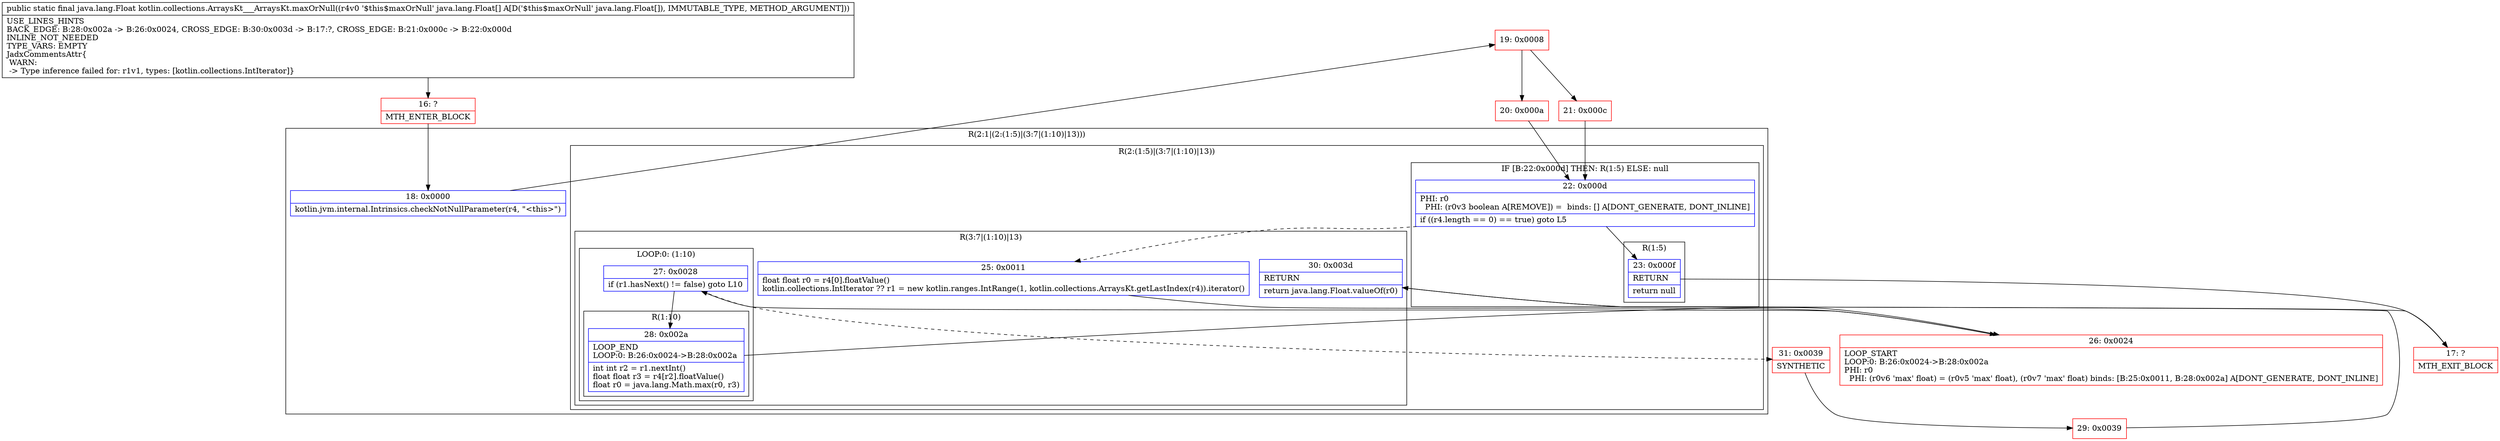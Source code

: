 digraph "CFG forkotlin.collections.ArraysKt___ArraysKt.maxOrNull([Ljava\/lang\/Float;)Ljava\/lang\/Float;" {
subgraph cluster_Region_1053573301 {
label = "R(2:1|(2:(1:5)|(3:7|(1:10)|13)))";
node [shape=record,color=blue];
Node_18 [shape=record,label="{18\:\ 0x0000|kotlin.jvm.internal.Intrinsics.checkNotNullParameter(r4, \"\<this\>\")\l}"];
subgraph cluster_Region_1220040347 {
label = "R(2:(1:5)|(3:7|(1:10)|13))";
node [shape=record,color=blue];
subgraph cluster_IfRegion_1278142210 {
label = "IF [B:22:0x000d] THEN: R(1:5) ELSE: null";
node [shape=record,color=blue];
Node_22 [shape=record,label="{22\:\ 0x000d|PHI: r0 \l  PHI: (r0v3 boolean A[REMOVE]) =  binds: [] A[DONT_GENERATE, DONT_INLINE]\l|if ((r4.length == 0) == true) goto L5\l}"];
subgraph cluster_Region_969483235 {
label = "R(1:5)";
node [shape=record,color=blue];
Node_23 [shape=record,label="{23\:\ 0x000f|RETURN\l|return null\l}"];
}
}
subgraph cluster_Region_27454020 {
label = "R(3:7|(1:10)|13)";
node [shape=record,color=blue];
Node_25 [shape=record,label="{25\:\ 0x0011|float float r0 = r4[0].floatValue()\lkotlin.collections.IntIterator ?? r1 = new kotlin.ranges.IntRange(1, kotlin.collections.ArraysKt.getLastIndex(r4)).iterator()\l}"];
subgraph cluster_LoopRegion_759980863 {
label = "LOOP:0: (1:10)";
node [shape=record,color=blue];
Node_27 [shape=record,label="{27\:\ 0x0028|if (r1.hasNext() != false) goto L10\l}"];
subgraph cluster_Region_2022091036 {
label = "R(1:10)";
node [shape=record,color=blue];
Node_28 [shape=record,label="{28\:\ 0x002a|LOOP_END\lLOOP:0: B:26:0x0024\-\>B:28:0x002a\l|int int r2 = r1.nextInt()\lfloat float r3 = r4[r2].floatValue()\lfloat r0 = java.lang.Math.max(r0, r3)\l}"];
}
}
Node_30 [shape=record,label="{30\:\ 0x003d|RETURN\l|return java.lang.Float.valueOf(r0)\l}"];
}
}
}
Node_16 [shape=record,color=red,label="{16\:\ ?|MTH_ENTER_BLOCK\l}"];
Node_19 [shape=record,color=red,label="{19\:\ 0x0008}"];
Node_20 [shape=record,color=red,label="{20\:\ 0x000a}"];
Node_17 [shape=record,color=red,label="{17\:\ ?|MTH_EXIT_BLOCK\l}"];
Node_26 [shape=record,color=red,label="{26\:\ 0x0024|LOOP_START\lLOOP:0: B:26:0x0024\-\>B:28:0x002a\lPHI: r0 \l  PHI: (r0v6 'max' float) = (r0v5 'max' float), (r0v7 'max' float) binds: [B:25:0x0011, B:28:0x002a] A[DONT_GENERATE, DONT_INLINE]\l}"];
Node_31 [shape=record,color=red,label="{31\:\ 0x0039|SYNTHETIC\l}"];
Node_29 [shape=record,color=red,label="{29\:\ 0x0039}"];
Node_21 [shape=record,color=red,label="{21\:\ 0x000c}"];
MethodNode[shape=record,label="{public static final java.lang.Float kotlin.collections.ArraysKt___ArraysKt.maxOrNull((r4v0 '$this$maxOrNull' java.lang.Float[] A[D('$this$maxOrNull' java.lang.Float[]), IMMUTABLE_TYPE, METHOD_ARGUMENT]))  | USE_LINES_HINTS\lBACK_EDGE: B:28:0x002a \-\> B:26:0x0024, CROSS_EDGE: B:30:0x003d \-\> B:17:?, CROSS_EDGE: B:21:0x000c \-\> B:22:0x000d\lINLINE_NOT_NEEDED\lTYPE_VARS: EMPTY\lJadxCommentsAttr\{\l WARN: \l \-\> Type inference failed for: r1v1, types: [kotlin.collections.IntIterator]\}\l}"];
MethodNode -> Node_16;Node_18 -> Node_19;
Node_22 -> Node_23;
Node_22 -> Node_25[style=dashed];
Node_23 -> Node_17;
Node_25 -> Node_26;
Node_27 -> Node_28;
Node_27 -> Node_31[style=dashed];
Node_28 -> Node_26;
Node_30 -> Node_17;
Node_16 -> Node_18;
Node_19 -> Node_20;
Node_19 -> Node_21;
Node_20 -> Node_22;
Node_26 -> Node_27;
Node_31 -> Node_29;
Node_29 -> Node_30;
Node_21 -> Node_22;
}

